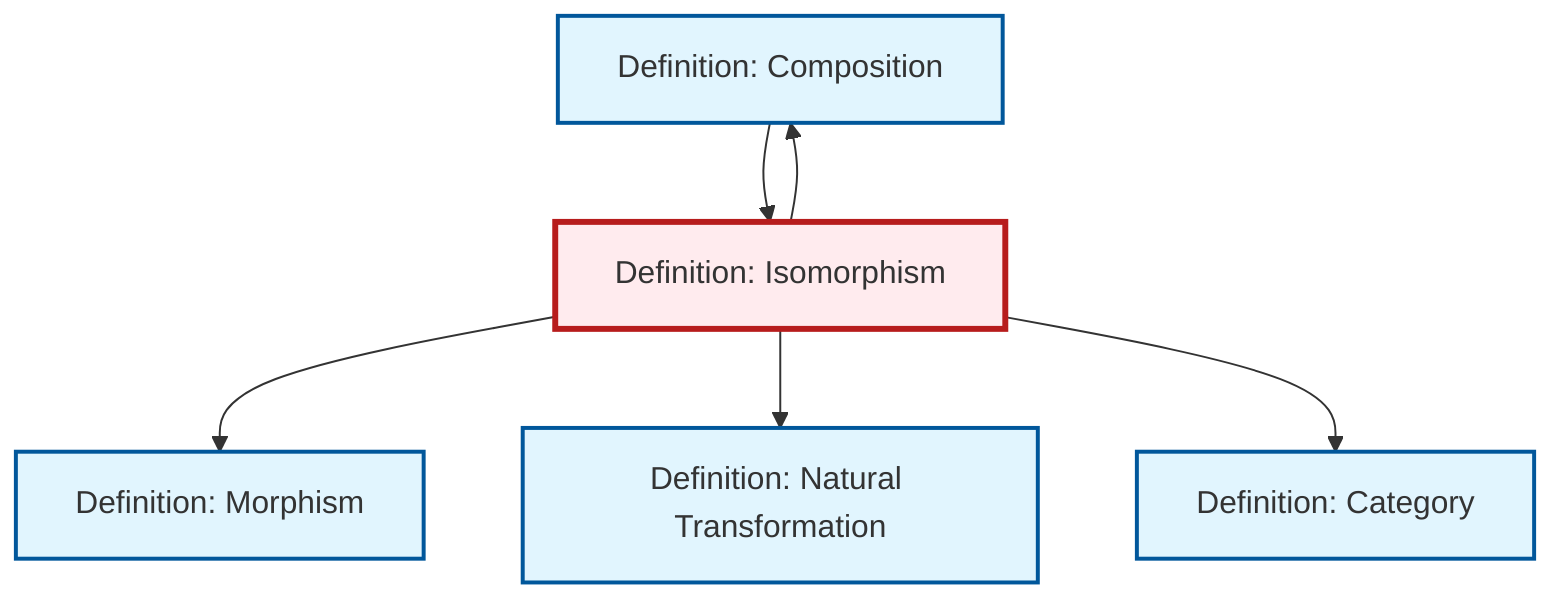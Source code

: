graph TD
    classDef definition fill:#e1f5fe,stroke:#01579b,stroke-width:2px
    classDef theorem fill:#f3e5f5,stroke:#4a148c,stroke-width:2px
    classDef axiom fill:#fff3e0,stroke:#e65100,stroke-width:2px
    classDef example fill:#e8f5e9,stroke:#1b5e20,stroke-width:2px
    classDef current fill:#ffebee,stroke:#b71c1c,stroke-width:3px
    def-category["Definition: Category"]:::definition
    def-composition["Definition: Composition"]:::definition
    def-morphism["Definition: Morphism"]:::definition
    def-natural-transformation["Definition: Natural Transformation"]:::definition
    def-isomorphism["Definition: Isomorphism"]:::definition
    def-isomorphism --> def-morphism
    def-composition --> def-isomorphism
    def-isomorphism --> def-natural-transformation
    def-isomorphism --> def-composition
    def-isomorphism --> def-category
    class def-isomorphism current